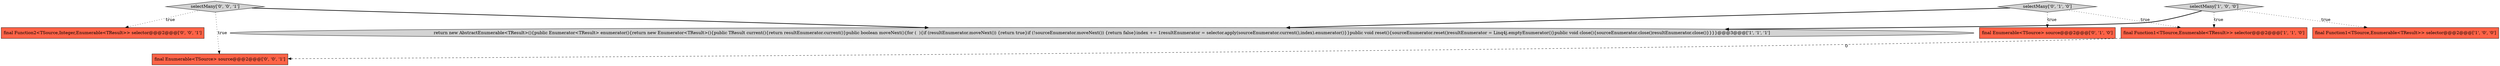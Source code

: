 digraph {
5 [style = filled, label = "selectMany['0', '1', '0']", fillcolor = lightgray, shape = diamond image = "AAA0AAABBB2BBB"];
2 [style = filled, label = "final Function1<TSource,Enumerable<TResult>> selector@@@2@@@['1', '1', '0']", fillcolor = tomato, shape = box image = "AAA0AAABBB1BBB"];
7 [style = filled, label = "final Function2<TSource,Integer,Enumerable<TResult>> selector@@@2@@@['0', '0', '1']", fillcolor = tomato, shape = box image = "AAA0AAABBB3BBB"];
6 [style = filled, label = "selectMany['0', '0', '1']", fillcolor = lightgray, shape = diamond image = "AAA0AAABBB3BBB"];
0 [style = filled, label = "final Function1<TSource,Enumerable<TResult>> selector@@@2@@@['1', '0', '0']", fillcolor = tomato, shape = box image = "AAA0AAABBB1BBB"];
8 [style = filled, label = "final Enumerable<TSource> source@@@2@@@['0', '0', '1']", fillcolor = tomato, shape = box image = "AAA0AAABBB3BBB"];
1 [style = filled, label = "return new AbstractEnumerable<TResult>(){public Enumerator<TResult> enumerator(){return new Enumerator<TResult>(){public TResult current(){return resultEnumerator.current()}public boolean moveNext(){for (  ){if (resultEnumerator.moveNext()) {return true}if (!sourceEnumerator.moveNext()) {return false}index += 1resultEnumerator = selector.apply(sourceEnumerator.current(),index).enumerator()}}public void reset(){sourceEnumerator.reset()resultEnumerator = Linq4j.emptyEnumerator()}public void close(){sourceEnumerator.close()resultEnumerator.close()}}}}@@@3@@@['1', '1', '1']", fillcolor = lightgray, shape = ellipse image = "AAA0AAABBB1BBB"];
4 [style = filled, label = "final Enumerable<TSource> source@@@2@@@['0', '1', '0']", fillcolor = tomato, shape = box image = "AAA0AAABBB2BBB"];
3 [style = filled, label = "selectMany['1', '0', '0']", fillcolor = lightgray, shape = diamond image = "AAA0AAABBB1BBB"];
6->1 [style = bold, label=""];
5->1 [style = bold, label=""];
3->1 [style = bold, label=""];
6->8 [style = dotted, label="true"];
2->8 [style = dashed, label="0"];
5->4 [style = dotted, label="true"];
3->2 [style = dotted, label="true"];
5->2 [style = dotted, label="true"];
3->0 [style = dotted, label="true"];
6->7 [style = dotted, label="true"];
}
